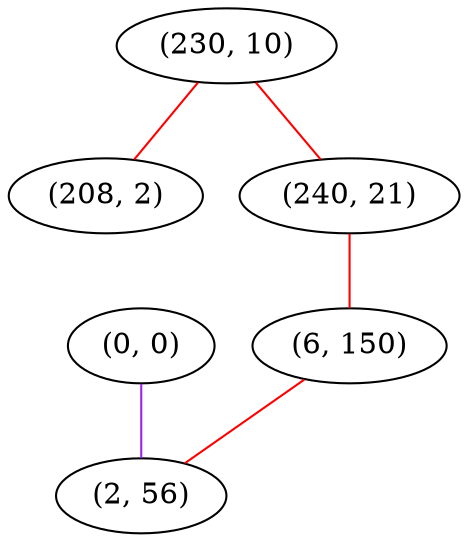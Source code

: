 graph "" {
"(0, 0)";
"(230, 10)";
"(208, 2)";
"(240, 21)";
"(6, 150)";
"(2, 56)";
"(0, 0)" -- "(2, 56)"  [color=purple, key=0, weight=4];
"(230, 10)" -- "(240, 21)"  [color=red, key=0, weight=1];
"(230, 10)" -- "(208, 2)"  [color=red, key=0, weight=1];
"(240, 21)" -- "(6, 150)"  [color=red, key=0, weight=1];
"(6, 150)" -- "(2, 56)"  [color=red, key=0, weight=1];
}
